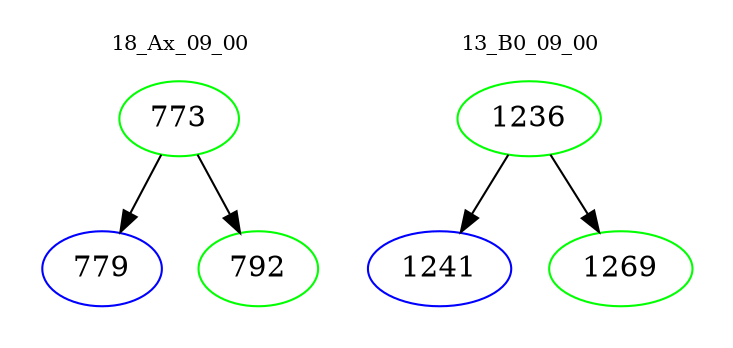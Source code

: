 digraph{
subgraph cluster_0 {
color = white
label = "18_Ax_09_00";
fontsize=10;
T0_773 [label="773", color="green"]
T0_773 -> T0_779 [color="black"]
T0_779 [label="779", color="blue"]
T0_773 -> T0_792 [color="black"]
T0_792 [label="792", color="green"]
}
subgraph cluster_1 {
color = white
label = "13_B0_09_00";
fontsize=10;
T1_1236 [label="1236", color="green"]
T1_1236 -> T1_1241 [color="black"]
T1_1241 [label="1241", color="blue"]
T1_1236 -> T1_1269 [color="black"]
T1_1269 [label="1269", color="green"]
}
}
